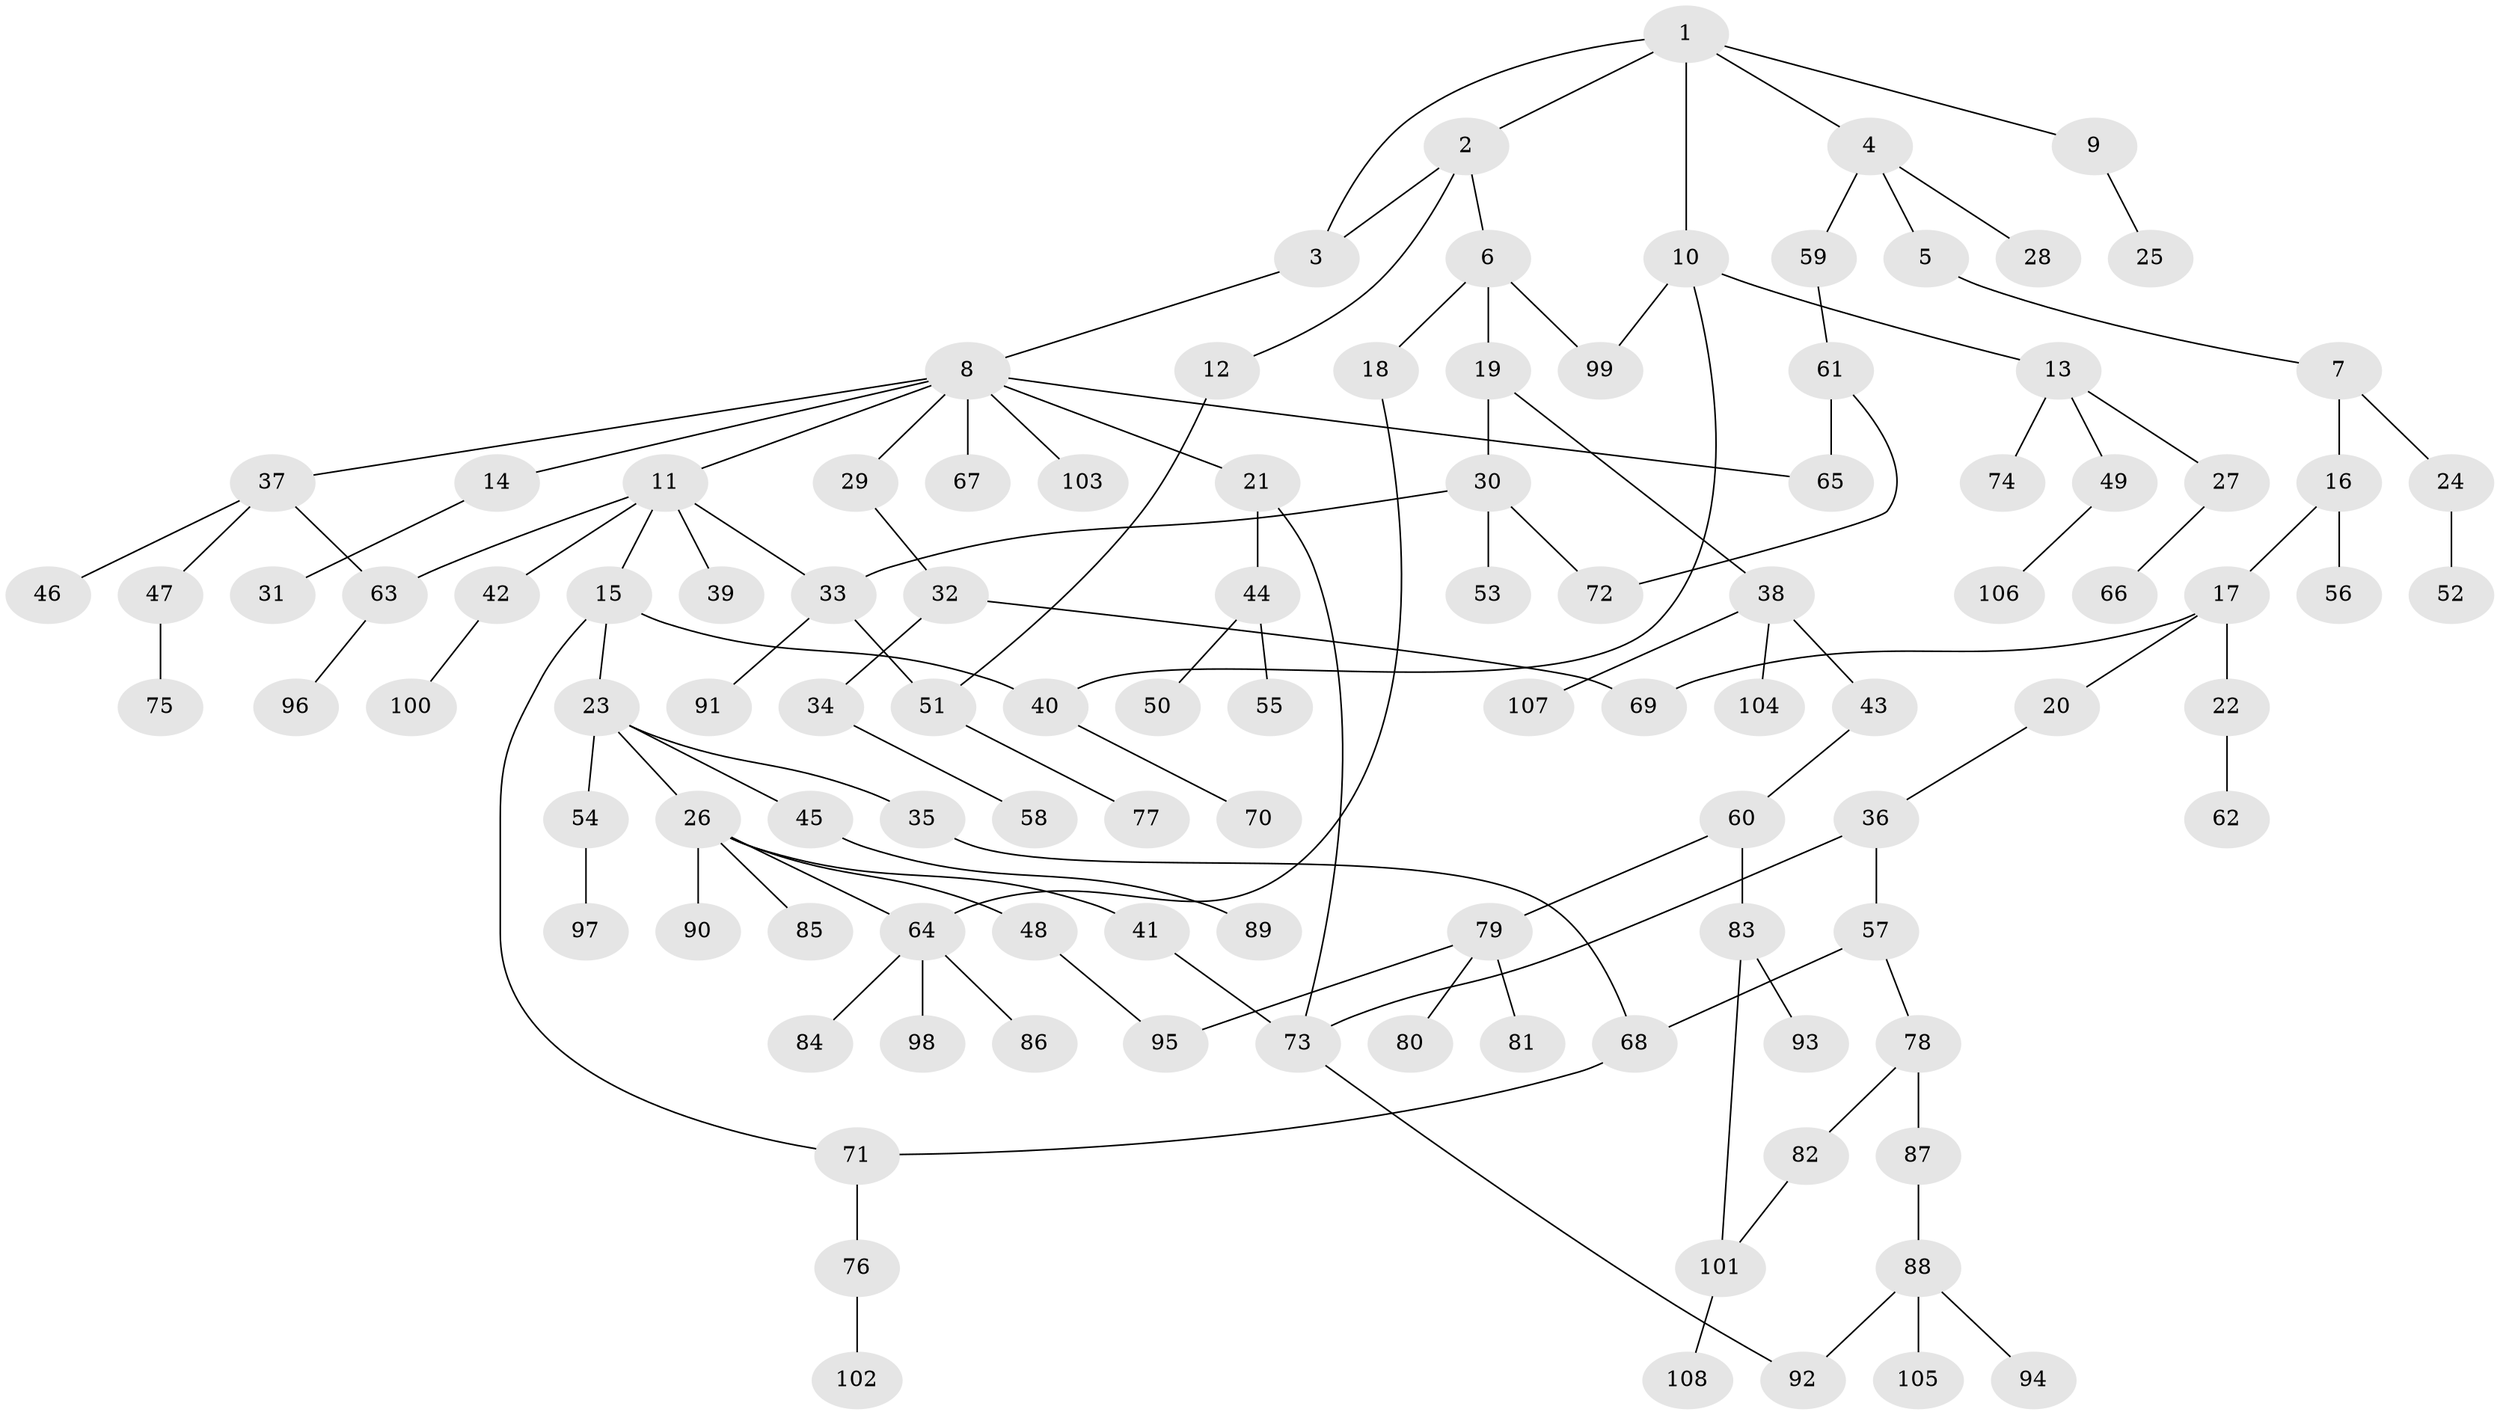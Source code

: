 // coarse degree distribution, {4: 0.09259259259259259, 2: 0.09259259259259259, 1: 0.5740740740740741, 10: 0.018518518518518517, 5: 0.1111111111111111, 7: 0.018518518518518517, 6: 0.037037037037037035, 3: 0.037037037037037035, 8: 0.018518518518518517}
// Generated by graph-tools (version 1.1) at 2025/44/03/04/25 21:44:42]
// undirected, 108 vertices, 124 edges
graph export_dot {
graph [start="1"]
  node [color=gray90,style=filled];
  1;
  2;
  3;
  4;
  5;
  6;
  7;
  8;
  9;
  10;
  11;
  12;
  13;
  14;
  15;
  16;
  17;
  18;
  19;
  20;
  21;
  22;
  23;
  24;
  25;
  26;
  27;
  28;
  29;
  30;
  31;
  32;
  33;
  34;
  35;
  36;
  37;
  38;
  39;
  40;
  41;
  42;
  43;
  44;
  45;
  46;
  47;
  48;
  49;
  50;
  51;
  52;
  53;
  54;
  55;
  56;
  57;
  58;
  59;
  60;
  61;
  62;
  63;
  64;
  65;
  66;
  67;
  68;
  69;
  70;
  71;
  72;
  73;
  74;
  75;
  76;
  77;
  78;
  79;
  80;
  81;
  82;
  83;
  84;
  85;
  86;
  87;
  88;
  89;
  90;
  91;
  92;
  93;
  94;
  95;
  96;
  97;
  98;
  99;
  100;
  101;
  102;
  103;
  104;
  105;
  106;
  107;
  108;
  1 -- 2;
  1 -- 3;
  1 -- 4;
  1 -- 9;
  1 -- 10;
  2 -- 6;
  2 -- 12;
  2 -- 3;
  3 -- 8;
  4 -- 5;
  4 -- 28;
  4 -- 59;
  5 -- 7;
  6 -- 18;
  6 -- 19;
  6 -- 99;
  7 -- 16;
  7 -- 24;
  8 -- 11;
  8 -- 14;
  8 -- 21;
  8 -- 29;
  8 -- 37;
  8 -- 65;
  8 -- 67;
  8 -- 103;
  9 -- 25;
  10 -- 13;
  10 -- 40;
  10 -- 99;
  11 -- 15;
  11 -- 39;
  11 -- 42;
  11 -- 63;
  11 -- 33;
  12 -- 51;
  13 -- 27;
  13 -- 49;
  13 -- 74;
  14 -- 31;
  15 -- 23;
  15 -- 40;
  15 -- 71;
  16 -- 17;
  16 -- 56;
  17 -- 20;
  17 -- 22;
  17 -- 69;
  18 -- 64;
  19 -- 30;
  19 -- 38;
  20 -- 36;
  21 -- 44;
  21 -- 73;
  22 -- 62;
  23 -- 26;
  23 -- 35;
  23 -- 45;
  23 -- 54;
  24 -- 52;
  26 -- 41;
  26 -- 48;
  26 -- 64;
  26 -- 85;
  26 -- 90;
  27 -- 66;
  29 -- 32;
  30 -- 33;
  30 -- 53;
  30 -- 72;
  32 -- 34;
  32 -- 69;
  33 -- 91;
  33 -- 51;
  34 -- 58;
  35 -- 68;
  36 -- 57;
  36 -- 73;
  37 -- 46;
  37 -- 47;
  37 -- 63;
  38 -- 43;
  38 -- 104;
  38 -- 107;
  40 -- 70;
  41 -- 73;
  42 -- 100;
  43 -- 60;
  44 -- 50;
  44 -- 55;
  45 -- 89;
  47 -- 75;
  48 -- 95;
  49 -- 106;
  51 -- 77;
  54 -- 97;
  57 -- 78;
  57 -- 68;
  59 -- 61;
  60 -- 79;
  60 -- 83;
  61 -- 65;
  61 -- 72;
  63 -- 96;
  64 -- 84;
  64 -- 86;
  64 -- 98;
  68 -- 71;
  71 -- 76;
  73 -- 92;
  76 -- 102;
  78 -- 82;
  78 -- 87;
  79 -- 80;
  79 -- 81;
  79 -- 95;
  82 -- 101;
  83 -- 93;
  83 -- 101;
  87 -- 88;
  88 -- 94;
  88 -- 105;
  88 -- 92;
  101 -- 108;
}
